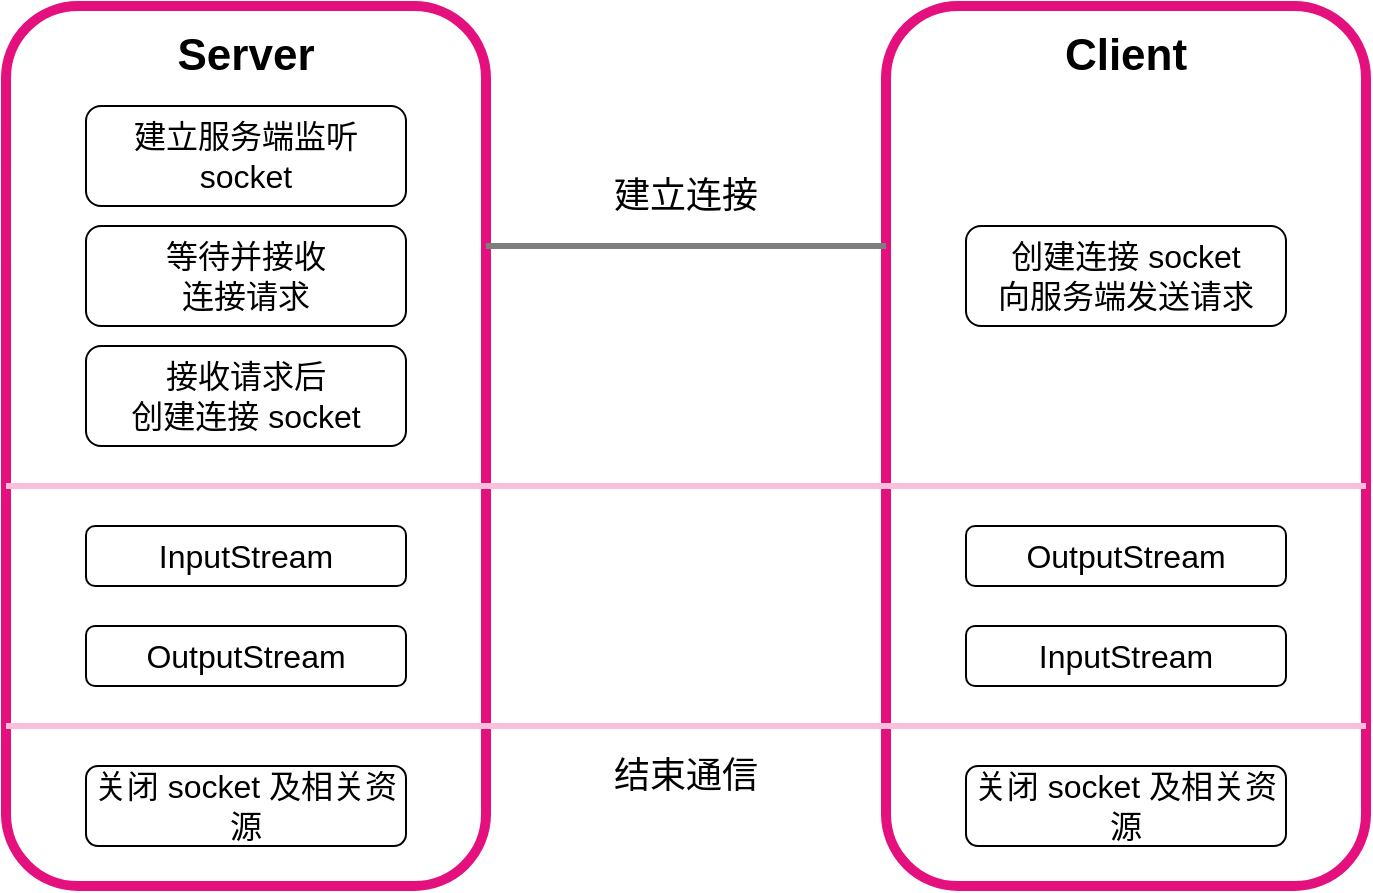 <mxfile version="20.4.2" type="github">
  <diagram id="VSlhjRAEM9ST0E-lCNpF" name="第 1 页">
    <mxGraphModel dx="505" dy="948" grid="1" gridSize="10" guides="1" tooltips="1" connect="1" arrows="1" fold="1" page="1" pageScale="1" pageWidth="1169" pageHeight="1654" math="0" shadow="0">
      <root>
        <mxCell id="0" />
        <mxCell id="1" parent="0" />
        <mxCell id="3so3bK_qegvV-XUkMQKH-1" value="" style="rounded=1;whiteSpace=wrap;html=1;strokeWidth=5;fillColor=none;strokeColor=#E3107D;" vertex="1" parent="1">
          <mxGeometry x="160" y="240" width="240" height="440" as="geometry" />
        </mxCell>
        <mxCell id="3so3bK_qegvV-XUkMQKH-3" value="" style="rounded=1;whiteSpace=wrap;html=1;strokeWidth=5;fillColor=none;strokeColor=#E3107D;" vertex="1" parent="1">
          <mxGeometry x="600" y="240" width="240" height="440" as="geometry" />
        </mxCell>
        <mxCell id="3so3bK_qegvV-XUkMQKH-5" value="" style="endArrow=none;html=1;rounded=0;strokeWidth=3;strokeColor=#F8BEDC;" edge="1" parent="1">
          <mxGeometry width="50" height="50" relative="1" as="geometry">
            <mxPoint x="160" y="600" as="sourcePoint" />
            <mxPoint x="840" y="600" as="targetPoint" />
          </mxGeometry>
        </mxCell>
        <mxCell id="3so3bK_qegvV-XUkMQKH-6" value="" style="endArrow=none;html=1;rounded=0;strokeWidth=3;strokeColor=#F8BEDC;" edge="1" parent="1">
          <mxGeometry width="50" height="50" relative="1" as="geometry">
            <mxPoint x="160" y="480" as="sourcePoint" />
            <mxPoint x="840" y="480" as="targetPoint" />
          </mxGeometry>
        </mxCell>
        <mxCell id="3so3bK_qegvV-XUkMQKH-7" value="Server" style="text;html=1;strokeColor=none;fillColor=none;align=center;verticalAlign=middle;whiteSpace=wrap;rounded=0;strokeWidth=5;fontSize=22;fontStyle=1" vertex="1" parent="1">
          <mxGeometry x="250" y="250" width="60" height="30" as="geometry" />
        </mxCell>
        <mxCell id="3so3bK_qegvV-XUkMQKH-9" value="&lt;div&gt;Client&lt;/div&gt;" style="text;html=1;strokeColor=none;fillColor=none;align=center;verticalAlign=middle;whiteSpace=wrap;rounded=0;strokeWidth=5;fontSize=22;fontStyle=1" vertex="1" parent="1">
          <mxGeometry x="690" y="250" width="60" height="30" as="geometry" />
        </mxCell>
        <mxCell id="3so3bK_qegvV-XUkMQKH-10" value="" style="endArrow=none;html=1;rounded=0;strokeColor=#7E7E7E;strokeWidth=3;fontSize=22;" edge="1" parent="1">
          <mxGeometry width="50" height="50" relative="1" as="geometry">
            <mxPoint x="400" y="360" as="sourcePoint" />
            <mxPoint x="600" y="360" as="targetPoint" />
          </mxGeometry>
        </mxCell>
        <mxCell id="3so3bK_qegvV-XUkMQKH-11" value="结束通信" style="text;html=1;strokeColor=none;fillColor=none;align=center;verticalAlign=middle;whiteSpace=wrap;rounded=0;strokeWidth=5;fontSize=18;fontStyle=0" vertex="1" parent="1">
          <mxGeometry x="460" y="610" width="80" height="30" as="geometry" />
        </mxCell>
        <mxCell id="3so3bK_qegvV-XUkMQKH-12" value="建立连接" style="text;html=1;strokeColor=none;fillColor=none;align=center;verticalAlign=middle;whiteSpace=wrap;rounded=0;strokeWidth=5;fontSize=18;fontStyle=0" vertex="1" parent="1">
          <mxGeometry x="460" y="320" width="80" height="30" as="geometry" />
        </mxCell>
        <mxCell id="3so3bK_qegvV-XUkMQKH-13" value="&lt;div style=&quot;font-size: 16px;&quot;&gt;建立服务端监听&lt;/div&gt;&lt;div style=&quot;font-size: 16px;&quot;&gt;socket&lt;br style=&quot;font-size: 16px;&quot;&gt;&lt;/div&gt;" style="rounded=1;whiteSpace=wrap;html=1;strokeWidth=1;fontSize=16;" vertex="1" parent="1">
          <mxGeometry x="200" y="290" width="160" height="50" as="geometry" />
        </mxCell>
        <mxCell id="3so3bK_qegvV-XUkMQKH-14" value="&lt;div style=&quot;font-size: 16px;&quot;&gt;等待并接收&lt;/div&gt;&lt;div style=&quot;font-size: 16px;&quot;&gt;连接请求&lt;br style=&quot;font-size: 16px;&quot;&gt;&lt;/div&gt;" style="rounded=1;whiteSpace=wrap;html=1;strokeWidth=1;fontSize=16;" vertex="1" parent="1">
          <mxGeometry x="200" y="350" width="160" height="50" as="geometry" />
        </mxCell>
        <mxCell id="3so3bK_qegvV-XUkMQKH-15" value="&lt;div style=&quot;font-size: 16px;&quot;&gt;接收请求后&lt;/div&gt;&lt;div style=&quot;font-size: 16px;&quot;&gt;创建连接 socket&lt;br style=&quot;font-size: 16px;&quot;&gt;&lt;/div&gt;" style="rounded=1;whiteSpace=wrap;html=1;strokeWidth=1;fontSize=16;" vertex="1" parent="1">
          <mxGeometry x="200" y="410" width="160" height="50" as="geometry" />
        </mxCell>
        <mxCell id="3so3bK_qegvV-XUkMQKH-16" value="&lt;div style=&quot;font-size: 16px;&quot;&gt;InputStream&lt;/div&gt;" style="rounded=1;whiteSpace=wrap;html=1;strokeWidth=1;fontSize=16;" vertex="1" parent="1">
          <mxGeometry x="200" y="500" width="160" height="30" as="geometry" />
        </mxCell>
        <mxCell id="3so3bK_qegvV-XUkMQKH-17" value="&lt;div style=&quot;font-size: 16px;&quot;&gt;OutputStream&lt;/div&gt;" style="rounded=1;whiteSpace=wrap;html=1;strokeWidth=1;fontSize=16;" vertex="1" parent="1">
          <mxGeometry x="200" y="550" width="160" height="30" as="geometry" />
        </mxCell>
        <mxCell id="3so3bK_qegvV-XUkMQKH-18" value="&lt;div style=&quot;font-size: 16px;&quot;&gt;InputStream&lt;/div&gt;" style="rounded=1;whiteSpace=wrap;html=1;strokeWidth=1;fontSize=16;" vertex="1" parent="1">
          <mxGeometry x="640" y="550" width="160" height="30" as="geometry" />
        </mxCell>
        <mxCell id="3so3bK_qegvV-XUkMQKH-19" value="&lt;div style=&quot;font-size: 16px;&quot;&gt;OutputStream&lt;/div&gt;" style="rounded=1;whiteSpace=wrap;html=1;strokeWidth=1;fontSize=16;" vertex="1" parent="1">
          <mxGeometry x="640" y="500" width="160" height="30" as="geometry" />
        </mxCell>
        <mxCell id="3so3bK_qegvV-XUkMQKH-20" value="&lt;div style=&quot;font-size: 16px;&quot;&gt;创建连接 socket&lt;/div&gt;&lt;div style=&quot;font-size: 16px;&quot;&gt;向服务端发送请求&lt;/div&gt;" style="rounded=1;whiteSpace=wrap;html=1;strokeWidth=1;fontSize=16;" vertex="1" parent="1">
          <mxGeometry x="640" y="350" width="160" height="50" as="geometry" />
        </mxCell>
        <mxCell id="3so3bK_qegvV-XUkMQKH-21" value="关闭 socket 及相关资源" style="rounded=1;whiteSpace=wrap;html=1;strokeWidth=1;fontSize=16;" vertex="1" parent="1">
          <mxGeometry x="200" y="620" width="160" height="40" as="geometry" />
        </mxCell>
        <mxCell id="3so3bK_qegvV-XUkMQKH-22" value="关闭 socket 及相关资源" style="rounded=1;whiteSpace=wrap;html=1;strokeWidth=1;fontSize=16;" vertex="1" parent="1">
          <mxGeometry x="640" y="620" width="160" height="40" as="geometry" />
        </mxCell>
      </root>
    </mxGraphModel>
  </diagram>
</mxfile>
